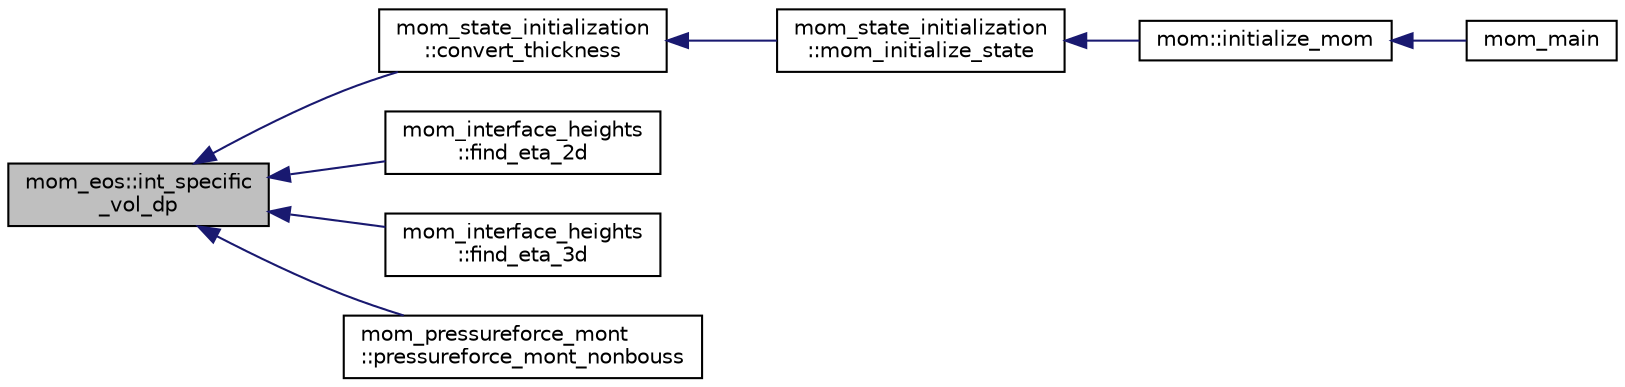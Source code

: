 digraph "mom_eos::int_specific_vol_dp"
{
 // INTERACTIVE_SVG=YES
  edge [fontname="Helvetica",fontsize="10",labelfontname="Helvetica",labelfontsize="10"];
  node [fontname="Helvetica",fontsize="10",shape=record];
  rankdir="LR";
  Node183 [label="mom_eos::int_specific\l_vol_dp",height=0.2,width=0.4,color="black", fillcolor="grey75", style="filled", fontcolor="black"];
  Node183 -> Node184 [dir="back",color="midnightblue",fontsize="10",style="solid",fontname="Helvetica"];
  Node184 [label="mom_state_initialization\l::convert_thickness",height=0.2,width=0.4,color="black", fillcolor="white", style="filled",URL="$namespacemom__state__initialization.html#a490293ea820ae030d11f659c2ee8c85f"];
  Node184 -> Node185 [dir="back",color="midnightblue",fontsize="10",style="solid",fontname="Helvetica"];
  Node185 [label="mom_state_initialization\l::mom_initialize_state",height=0.2,width=0.4,color="black", fillcolor="white", style="filled",URL="$namespacemom__state__initialization.html#af4e854627c6572332ba3fd895f169321"];
  Node185 -> Node186 [dir="back",color="midnightblue",fontsize="10",style="solid",fontname="Helvetica"];
  Node186 [label="mom::initialize_mom",height=0.2,width=0.4,color="black", fillcolor="white", style="filled",URL="$namespacemom.html#a0be2869fef30e1e0604facfe1b41555d",tooltip="This subroutine initializes MOM. "];
  Node186 -> Node187 [dir="back",color="midnightblue",fontsize="10",style="solid",fontname="Helvetica"];
  Node187 [label="mom_main",height=0.2,width=0.4,color="black", fillcolor="white", style="filled",URL="$MOM__driver_8F90.html#a08fffeb2d8e8acbf9ed4609be6d258c6"];
  Node183 -> Node188 [dir="back",color="midnightblue",fontsize="10",style="solid",fontname="Helvetica"];
  Node188 [label="mom_interface_heights\l::find_eta_2d",height=0.2,width=0.4,color="black", fillcolor="white", style="filled",URL="$namespacemom__interface__heights.html#afbd50f85cffbd290c630c8241f3fc9df"];
  Node183 -> Node189 [dir="back",color="midnightblue",fontsize="10",style="solid",fontname="Helvetica"];
  Node189 [label="mom_interface_heights\l::find_eta_3d",height=0.2,width=0.4,color="black", fillcolor="white", style="filled",URL="$namespacemom__interface__heights.html#a914e07fc2e023e8a0f31fd840ad19f13"];
  Node183 -> Node190 [dir="back",color="midnightblue",fontsize="10",style="solid",fontname="Helvetica"];
  Node190 [label="mom_pressureforce_mont\l::pressureforce_mont_nonbouss",height=0.2,width=0.4,color="black", fillcolor="white", style="filled",URL="$namespacemom__pressureforce__mont.html#af536642cd29fc7ad6465c4f277ff0764",tooltip="Non-Boussinesq Montgomery-potential form of pressure gradient. "];
}
